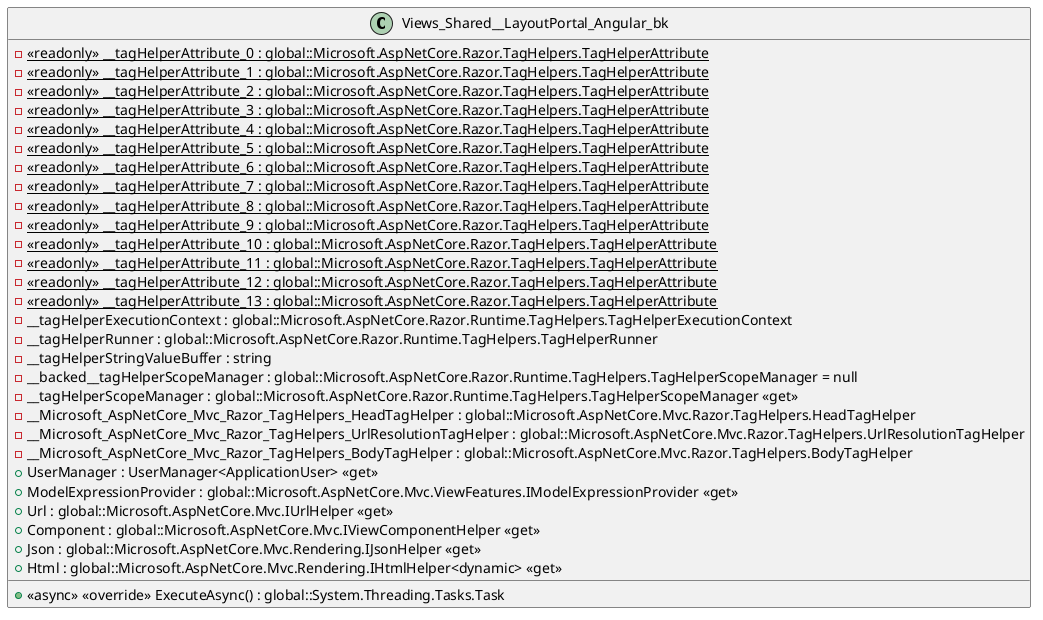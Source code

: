 @startuml
class Views_Shared__LayoutPortal_Angular_bk {
    - {static} <<readonly>> __tagHelperAttribute_0 : global::Microsoft.AspNetCore.Razor.TagHelpers.TagHelperAttribute
    - {static} <<readonly>> __tagHelperAttribute_1 : global::Microsoft.AspNetCore.Razor.TagHelpers.TagHelperAttribute
    - {static} <<readonly>> __tagHelperAttribute_2 : global::Microsoft.AspNetCore.Razor.TagHelpers.TagHelperAttribute
    - {static} <<readonly>> __tagHelperAttribute_3 : global::Microsoft.AspNetCore.Razor.TagHelpers.TagHelperAttribute
    - {static} <<readonly>> __tagHelperAttribute_4 : global::Microsoft.AspNetCore.Razor.TagHelpers.TagHelperAttribute
    - {static} <<readonly>> __tagHelperAttribute_5 : global::Microsoft.AspNetCore.Razor.TagHelpers.TagHelperAttribute
    - {static} <<readonly>> __tagHelperAttribute_6 : global::Microsoft.AspNetCore.Razor.TagHelpers.TagHelperAttribute
    - {static} <<readonly>> __tagHelperAttribute_7 : global::Microsoft.AspNetCore.Razor.TagHelpers.TagHelperAttribute
    - {static} <<readonly>> __tagHelperAttribute_8 : global::Microsoft.AspNetCore.Razor.TagHelpers.TagHelperAttribute
    - {static} <<readonly>> __tagHelperAttribute_9 : global::Microsoft.AspNetCore.Razor.TagHelpers.TagHelperAttribute
    - {static} <<readonly>> __tagHelperAttribute_10 : global::Microsoft.AspNetCore.Razor.TagHelpers.TagHelperAttribute
    - {static} <<readonly>> __tagHelperAttribute_11 : global::Microsoft.AspNetCore.Razor.TagHelpers.TagHelperAttribute
    - {static} <<readonly>> __tagHelperAttribute_12 : global::Microsoft.AspNetCore.Razor.TagHelpers.TagHelperAttribute
    - {static} <<readonly>> __tagHelperAttribute_13 : global::Microsoft.AspNetCore.Razor.TagHelpers.TagHelperAttribute
    - __tagHelperExecutionContext : global::Microsoft.AspNetCore.Razor.Runtime.TagHelpers.TagHelperExecutionContext
    - __tagHelperRunner : global::Microsoft.AspNetCore.Razor.Runtime.TagHelpers.TagHelperRunner
    - __tagHelperStringValueBuffer : string
    - __backed__tagHelperScopeManager : global::Microsoft.AspNetCore.Razor.Runtime.TagHelpers.TagHelperScopeManager = null
    - __tagHelperScopeManager : global::Microsoft.AspNetCore.Razor.Runtime.TagHelpers.TagHelperScopeManager <<get>>
    - __Microsoft_AspNetCore_Mvc_Razor_TagHelpers_HeadTagHelper : global::Microsoft.AspNetCore.Mvc.Razor.TagHelpers.HeadTagHelper
    - __Microsoft_AspNetCore_Mvc_Razor_TagHelpers_UrlResolutionTagHelper : global::Microsoft.AspNetCore.Mvc.Razor.TagHelpers.UrlResolutionTagHelper
    - __Microsoft_AspNetCore_Mvc_Razor_TagHelpers_BodyTagHelper : global::Microsoft.AspNetCore.Mvc.Razor.TagHelpers.BodyTagHelper
    + <<async>> <<override>> ExecuteAsync() : global::System.Threading.Tasks.Task
    + UserManager : UserManager<ApplicationUser> <<get>>
    + ModelExpressionProvider : global::Microsoft.AspNetCore.Mvc.ViewFeatures.IModelExpressionProvider <<get>>
    + Url : global::Microsoft.AspNetCore.Mvc.IUrlHelper <<get>>
    + Component : global::Microsoft.AspNetCore.Mvc.IViewComponentHelper <<get>>
    + Json : global::Microsoft.AspNetCore.Mvc.Rendering.IJsonHelper <<get>>
    + Html : global::Microsoft.AspNetCore.Mvc.Rendering.IHtmlHelper<dynamic> <<get>>
}
@enduml
